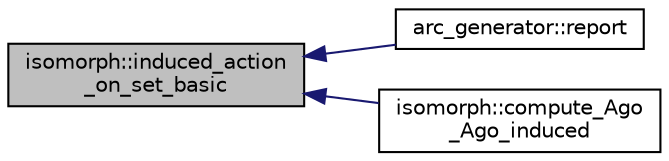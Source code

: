 digraph "isomorph::induced_action_on_set_basic"
{
  edge [fontname="Helvetica",fontsize="10",labelfontname="Helvetica",labelfontsize="10"];
  node [fontname="Helvetica",fontsize="10",shape=record];
  rankdir="LR";
  Node5863 [label="isomorph::induced_action\l_on_set_basic",height=0.2,width=0.4,color="black", fillcolor="grey75", style="filled", fontcolor="black"];
  Node5863 -> Node5864 [dir="back",color="midnightblue",fontsize="10",style="solid",fontname="Helvetica"];
  Node5864 [label="arc_generator::report",height=0.2,width=0.4,color="black", fillcolor="white", style="filled",URL="$d4/d21/classarc__generator.html#a650f715bb3eec8fd1057e07e5b384f9a"];
  Node5863 -> Node5865 [dir="back",color="midnightblue",fontsize="10",style="solid",fontname="Helvetica"];
  Node5865 [label="isomorph::compute_Ago\l_Ago_induced",height=0.2,width=0.4,color="black", fillcolor="white", style="filled",URL="$d3/d5f/classisomorph.html#a102e1305518aac641a3acd171dc8668c"];
}
